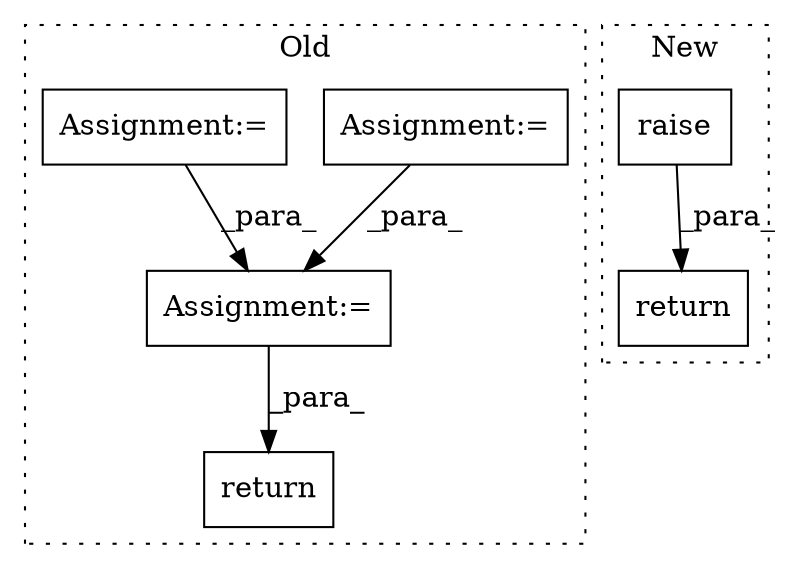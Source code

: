 digraph G {
subgraph cluster0 {
1 [label="return" a="41" s="6485" l="7" shape="box"];
4 [label="Assignment:=" a="7" s="6333" l="1" shape="box"];
5 [label="Assignment:=" a="7" s="5948" l="25" shape="box"];
6 [label="Assignment:=" a="7" s="6226" l="1" shape="box"];
label = "Old";
style="dotted";
}
subgraph cluster1 {
2 [label="raise" a="32" s="6039" l="7" shape="box"];
3 [label="return" a="41" s="6032" l="7" shape="box"];
label = "New";
style="dotted";
}
2 -> 3 [label="_para_"];
4 -> 1 [label="_para_"];
5 -> 4 [label="_para_"];
6 -> 4 [label="_para_"];
}